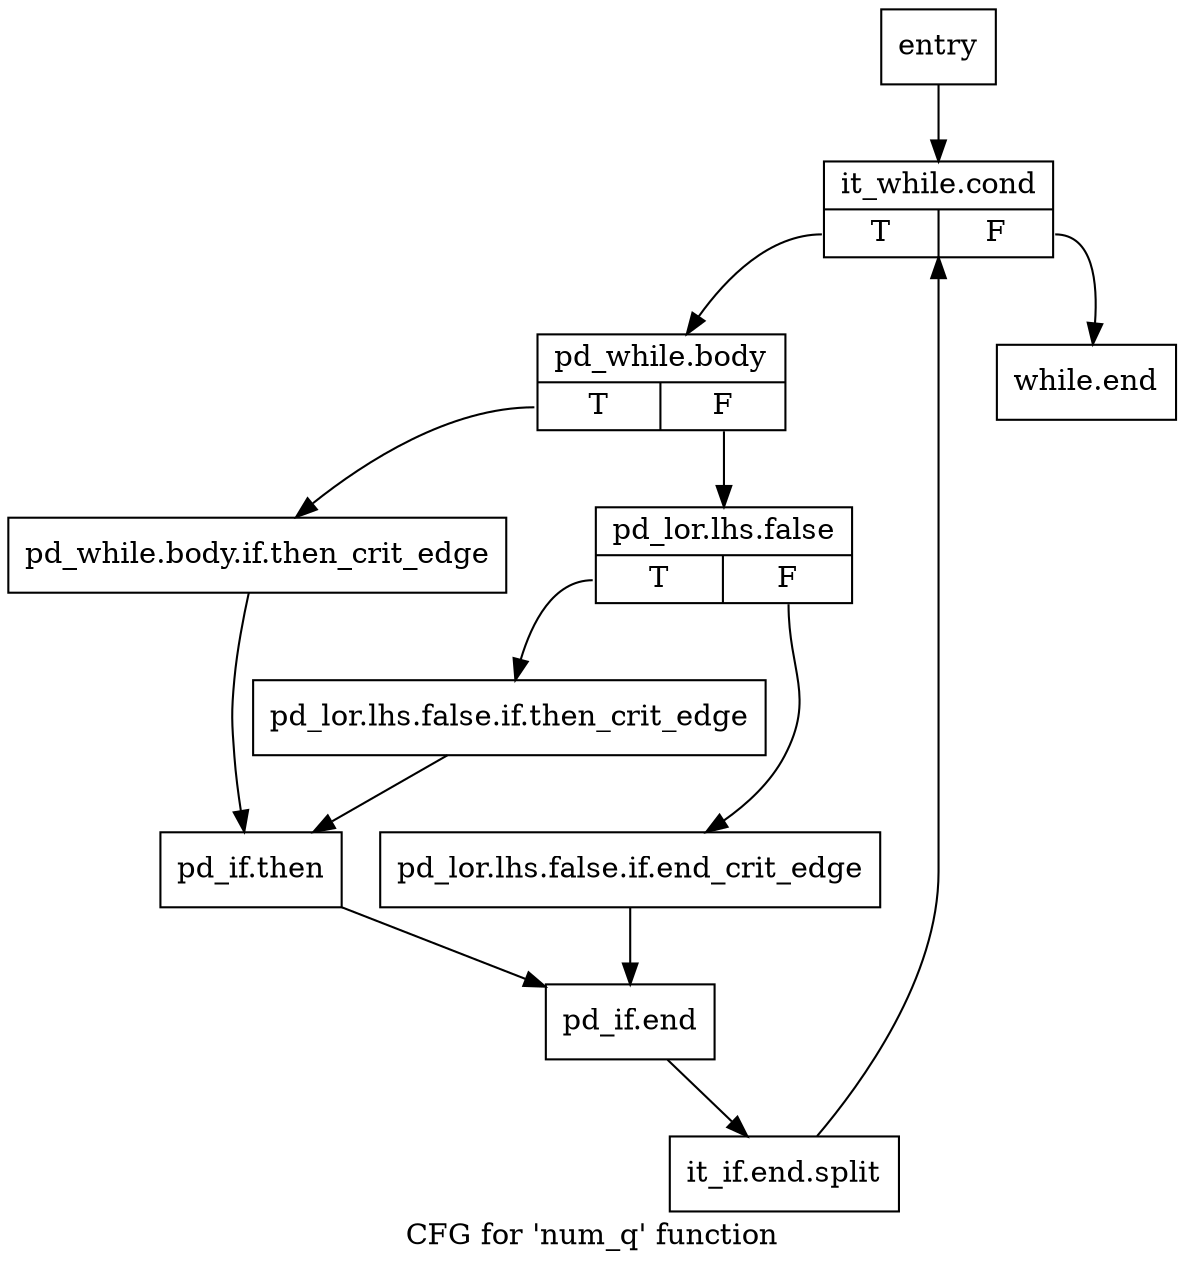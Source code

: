 digraph "CFG for 'num_q' function" {
	label="CFG for 'num_q' function";

	Node0x45a6df0 [shape=record,label="{entry}"];
	Node0x45a6df0 -> Node0x45a6e40;
	Node0x45a6e40 [shape=record,label="{it_while.cond|{<s0>T|<s1>F}}"];
	Node0x45a6e40:s0 -> Node0x45a6e90;
	Node0x45a6e40:s1 -> Node0x45a70c0;
	Node0x45a6e90 [shape=record,label="{pd_while.body|{<s0>T|<s1>F}}"];
	Node0x45a6e90:s0 -> Node0x45a6ee0;
	Node0x45a6e90:s1 -> Node0x45a6f30;
	Node0x45a6ee0 [shape=record,label="{pd_while.body.if.then_crit_edge}"];
	Node0x45a6ee0 -> Node0x45a7020;
	Node0x45a6f30 [shape=record,label="{pd_lor.lhs.false|{<s0>T|<s1>F}}"];
	Node0x45a6f30:s0 -> Node0x45a6fd0;
	Node0x45a6f30:s1 -> Node0x45a6f80;
	Node0x45a6f80 [shape=record,label="{pd_lor.lhs.false.if.end_crit_edge}"];
	Node0x45a6f80 -> Node0x45a7070;
	Node0x45a6fd0 [shape=record,label="{pd_lor.lhs.false.if.then_crit_edge}"];
	Node0x45a6fd0 -> Node0x45a7020;
	Node0x45a7020 [shape=record,label="{pd_if.then}"];
	Node0x45a7020 -> Node0x45a7070;
	Node0x45a7070 [shape=record,label="{pd_if.end}"];
	Node0x45a7070 -> Node0x69b2040;
	Node0x69b2040 [shape=record,label="{it_if.end.split}"];
	Node0x69b2040 -> Node0x45a6e40;
	Node0x45a70c0 [shape=record,label="{while.end}"];
}

